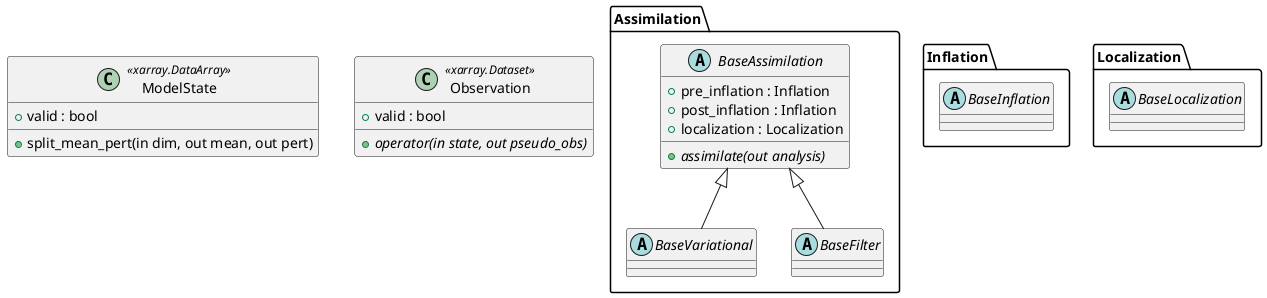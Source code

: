 @startuml

package "Assimilation" {
    abstract class BaseAssimilation {
        + pre_inflation : Inflation
        + post_inflation : Inflation
        + localization : Localization
        + {abstract} assimilate(out analysis)
    }

    abstract class BaseVariational
    abstract class BaseFilter

    BaseAssimilation <|-- BaseVariational
    BaseAssimilation <|-- BaseFilter
}

package Inflation {
    abstract class BaseInflation {
    }
}

package Localization {
    abstract class BaseLocalization {
    }
}
class ModelState << xarray.DataArray >> {
    + valid : bool
    + split_mean_pert(in dim, out mean, out pert)
}

class Observation << xarray.Dataset >> {
    + valid : bool
    + {abstract} operator(in state, out pseudo_obs)
}

@enduml
